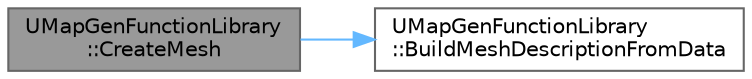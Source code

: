 digraph "UMapGenFunctionLibrary::CreateMesh"
{
 // INTERACTIVE_SVG=YES
 // LATEX_PDF_SIZE
  bgcolor="transparent";
  edge [fontname=Helvetica,fontsize=10,labelfontname=Helvetica,labelfontsize=10];
  node [fontname=Helvetica,fontsize=10,shape=box,height=0.2,width=0.4];
  rankdir="LR";
  Node1 [id="Node000001",label="UMapGenFunctionLibrary\l::CreateMesh",height=0.2,width=0.4,color="gray40", fillcolor="grey60", style="filled", fontcolor="black",tooltip=" "];
  Node1 -> Node2 [id="edge1_Node000001_Node000002",color="steelblue1",style="solid",tooltip=" "];
  Node2 [id="Node000002",label="UMapGenFunctionLibrary\l::BuildMeshDescriptionFromData",height=0.2,width=0.4,color="grey40", fillcolor="white", style="filled",URL="$d9/d91/classUMapGenFunctionLibrary.html#a802f58b9b9743d763a39dd2a527d418f",tooltip=" "];
}
